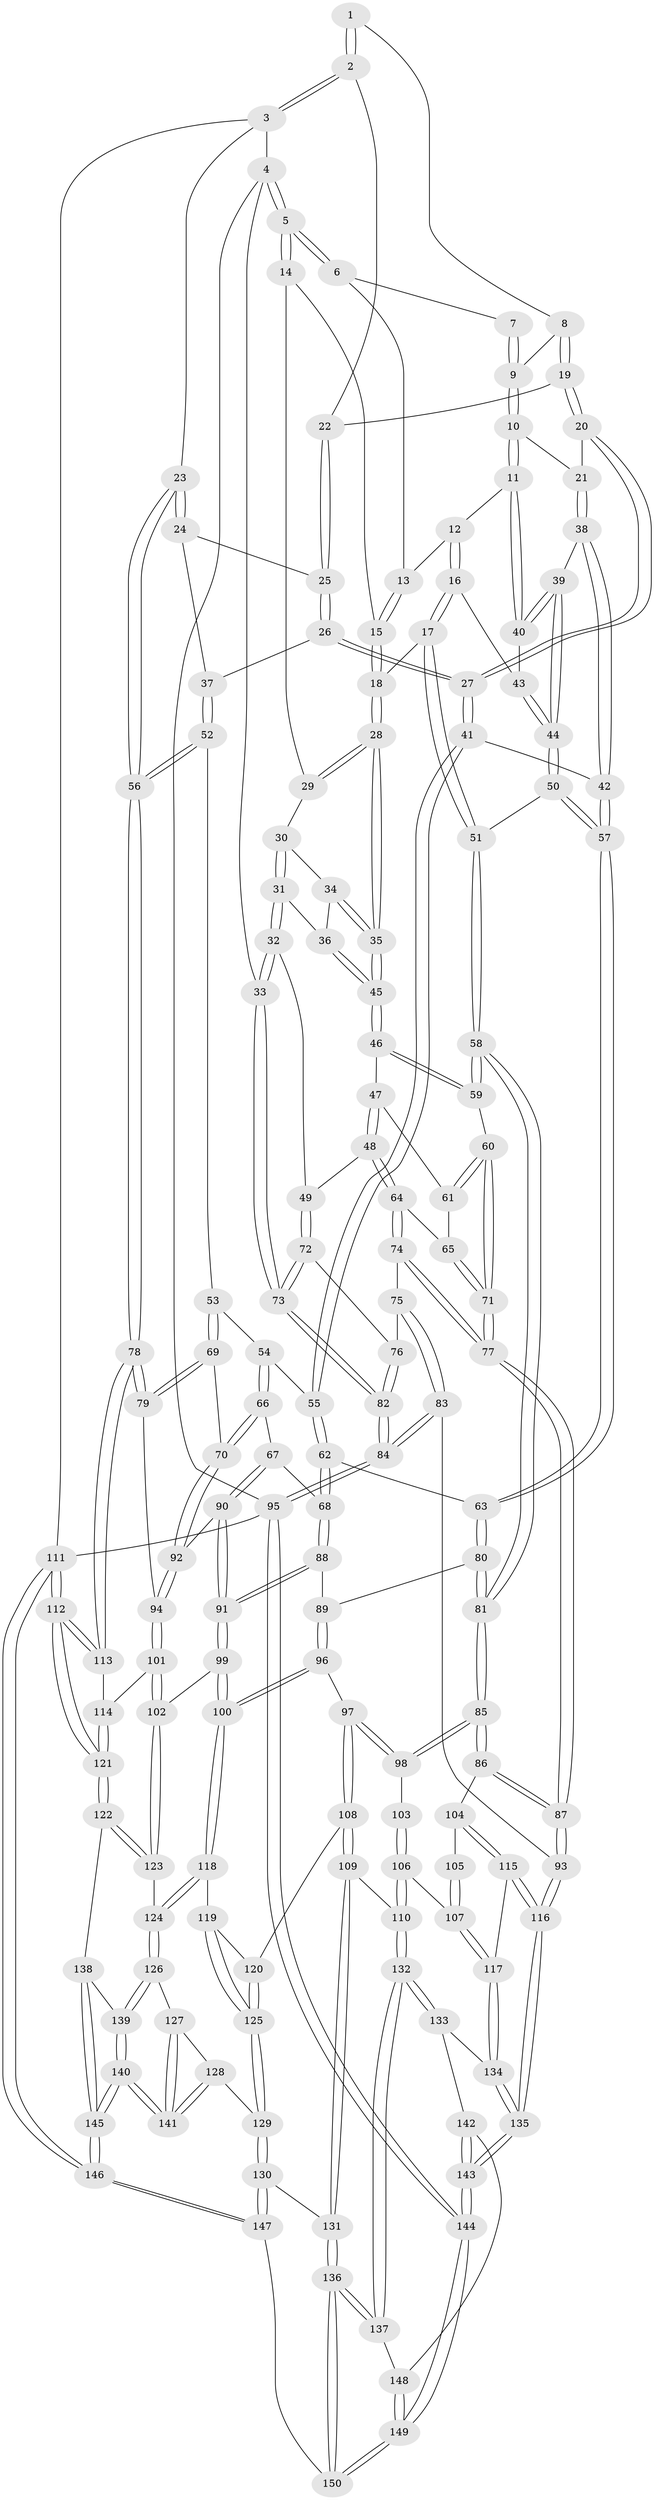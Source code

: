 // coarse degree distribution, {4: 0.4888888888888889, 6: 0.07777777777777778, 5: 0.35555555555555557, 3: 0.06666666666666667, 2: 0.011111111111111112}
// Generated by graph-tools (version 1.1) at 2025/52/02/27/25 19:52:38]
// undirected, 150 vertices, 372 edges
graph export_dot {
graph [start="1"]
  node [color=gray90,style=filled];
  1 [pos="+0.745139437259622+0"];
  2 [pos="+1+0"];
  3 [pos="+1+0"];
  4 [pos="+0+0"];
  5 [pos="+0+0"];
  6 [pos="+0.45204586459325546+0"];
  7 [pos="+0.4753800073600802+0"];
  8 [pos="+0.6899678283606177+0.061532330523433224"];
  9 [pos="+0.5867643465717717+0.037332214755934665"];
  10 [pos="+0.5487547217395515+0.1334043467631087"];
  11 [pos="+0.515764333614223+0.14183581810107845"];
  12 [pos="+0.4401736339698388+0"];
  13 [pos="+0.42946107577090337+0"];
  14 [pos="+0.014761935751537425+0"];
  15 [pos="+0.31027513527843775+0.07401543800200576"];
  16 [pos="+0.3828076780467786+0.20748098557520459"];
  17 [pos="+0.3408484974939233+0.21678623464980912"];
  18 [pos="+0.325026587292938+0.21514238935585173"];
  19 [pos="+0.7092687049215145+0.1101958050910804"];
  20 [pos="+0.7044504230351925+0.12645306217759508"];
  21 [pos="+0.6140546291679416+0.15481754858874555"];
  22 [pos="+0.8333127758137093+0.06562391097473348"];
  23 [pos="+1+0"];
  24 [pos="+0.9515336289172687+0.1542559900005617"];
  25 [pos="+0.8572067135427576+0.15255407809756943"];
  26 [pos="+0.8155195777433244+0.23019561771121885"];
  27 [pos="+0.7610149817923353+0.24527399864414307"];
  28 [pos="+0.2969050186050022+0.22782277077066182"];
  29 [pos="+0.02211185006384626+0"];
  30 [pos="+0.08032518863172489+0.11933534946412816"];
  31 [pos="+0.10398522646500717+0.24895791491502658"];
  32 [pos="+0.030924783979104503+0.3230594672073333"];
  33 [pos="+0+0.2694749289713385"];
  34 [pos="+0.13819127188515468+0.16497552606100732"];
  35 [pos="+0.2762799949346345+0.24848032212412946"];
  36 [pos="+0.18496364057075876+0.2534051481508832"];
  37 [pos="+0.9166424598050384+0.26993184867245307"];
  38 [pos="+0.6138648401097588+0.27808749696132734"];
  39 [pos="+0.5655527873565389+0.2705756864797255"];
  40 [pos="+0.48462401823935786+0.1782062304171559"];
  41 [pos="+0.7330575633295181+0.29857086836815"];
  42 [pos="+0.6383367837991824+0.29855379782297775"];
  43 [pos="+0.4078690316530781+0.2075749086589003"];
  44 [pos="+0.49603207472667327+0.3292086683632718"];
  45 [pos="+0.26504331040019086+0.26190340721016553"];
  46 [pos="+0.25856771124727734+0.2912226016457634"];
  47 [pos="+0.2494046820744099+0.3051075009934892"];
  48 [pos="+0.13436826386052864+0.38526496505345903"];
  49 [pos="+0.08184416443420423+0.38081249492599667"];
  50 [pos="+0.4906957686194057+0.39447003950728976"];
  51 [pos="+0.43278880645559487+0.41685538483847445"];
  52 [pos="+0.9881515513918049+0.36190707905627173"];
  53 [pos="+0.7944383999644418+0.3693198904274559"];
  54 [pos="+0.775245826621228+0.36369210615478587"];
  55 [pos="+0.7511362630245736+0.3475523464641514"];
  56 [pos="+1+0.46847257662968883"];
  57 [pos="+0.5686294353028993+0.4214202850347548"];
  58 [pos="+0.38721500076456145+0.4686122937884948"];
  59 [pos="+0.3821269313001402+0.46834874883927075"];
  60 [pos="+0.3176404417853781+0.4902968860562443"];
  61 [pos="+0.24729819092906757+0.402628874076585"];
  62 [pos="+0.6753297867066043+0.46664830442231997"];
  63 [pos="+0.6075574079940792+0.4812776502934356"];
  64 [pos="+0.16908240286068957+0.4332310702348329"];
  65 [pos="+0.20802045118385848+0.43800211301670844"];
  66 [pos="+0.7923883891167479+0.5269128257930059"];
  67 [pos="+0.7789911408613626+0.5319025929087721"];
  68 [pos="+0.7682884247975809+0.531553058935593"];
  69 [pos="+0.8862529595589613+0.5240864332928499"];
  70 [pos="+0.8726961316825584+0.5247555459238479"];
  71 [pos="+0.26897917649274056+0.5277765425664483"];
  72 [pos="+0.06729289497604964+0.4438596839656002"];
  73 [pos="+0+0.4656568431086185"];
  74 [pos="+0.1539016202812733+0.5371734234930843"];
  75 [pos="+0.07087169347034894+0.4880129377179685"];
  76 [pos="+0.06871275274474287+0.4848731109036195"];
  77 [pos="+0.2054502164824937+0.6157350127657114"];
  78 [pos="+1+0.4837385589213851"];
  79 [pos="+0.9342162057216635+0.5329255160682895"];
  80 [pos="+0.599521321974192+0.5050152275444272"];
  81 [pos="+0.4594800870857176+0.5932689216520892"];
  82 [pos="+0+0.5613107477561178"];
  83 [pos="+0+0.743387702093862"];
  84 [pos="+0+0.7330696283018368"];
  85 [pos="+0.45763435445606826+0.609574714789931"];
  86 [pos="+0.23290775811247738+0.6393270499328949"];
  87 [pos="+0.2048912111335099+0.6221440344238239"];
  88 [pos="+0.7013487758654362+0.599619437646553"];
  89 [pos="+0.6425031113130917+0.5976282613715476"];
  90 [pos="+0.7860712229724179+0.6464282400121869"];
  91 [pos="+0.7339135660854506+0.6552884779860834"];
  92 [pos="+0.7899694730298278+0.6487010075704754"];
  93 [pos="+0.02082078555621948+0.7522434110570024"];
  94 [pos="+0.8361200826141129+0.6785302246807327"];
  95 [pos="+0+1"];
  96 [pos="+0.6031941980529248+0.6898007521512195"];
  97 [pos="+0.4984342975756845+0.6728678249298893"];
  98 [pos="+0.46318633662944336+0.626998336300704"];
  99 [pos="+0.6994094448256456+0.720992799618579"];
  100 [pos="+0.6489159782287145+0.744456517072899"];
  101 [pos="+0.845637190590937+0.7369089164007069"];
  102 [pos="+0.8350982447760642+0.7532042124560602"];
  103 [pos="+0.4101008219458634+0.6758652530040673"];
  104 [pos="+0.24479102631977423+0.6553656041918081"];
  105 [pos="+0.36006928874433997+0.6975617647926704"];
  106 [pos="+0.3628102178342886+0.8132523974154481"];
  107 [pos="+0.3557216773505655+0.8126210788245904"];
  108 [pos="+0.46710251212473974+0.7947913794939956"];
  109 [pos="+0.4566691607430749+0.8067900369751896"];
  110 [pos="+0.3907722976104589+0.8209447874710385"];
  111 [pos="+1+1"];
  112 [pos="+1+1"];
  113 [pos="+1+0.589180938074354"];
  114 [pos="+0.9246653382205802+0.7284336815631223"];
  115 [pos="+0.2862636598117004+0.7464100576609953"];
  116 [pos="+0.1270836903196193+0.8780123747929032"];
  117 [pos="+0.3508594979667699+0.8130991647084755"];
  118 [pos="+0.6480528912523771+0.7573569330748652"];
  119 [pos="+0.6326858782212583+0.7863618719168122"];
  120 [pos="+0.4885189098776046+0.7970704585886088"];
  121 [pos="+0.9841522004510703+0.9201048335235171"];
  122 [pos="+0.931831366919253+0.9059197685263342"];
  123 [pos="+0.8289698964882173+0.8321682486648685"];
  124 [pos="+0.7828314490393339+0.8541845447297408"];
  125 [pos="+0.6190398077471125+0.8737175563549678"];
  126 [pos="+0.7765890410434673+0.8627465213224619"];
  127 [pos="+0.7435148220159448+0.8810084607612848"];
  128 [pos="+0.631814460971245+0.8950807054162773"];
  129 [pos="+0.6188731655291098+0.8917007062484504"];
  130 [pos="+0.6049162356737142+0.9049171278248624"];
  131 [pos="+0.5123188558015482+0.9015399910992125"];
  132 [pos="+0.41369734064146557+0.9712747058301293"];
  133 [pos="+0.32488148006693596+0.9197870588314486"];
  134 [pos="+0.3057047068723287+0.8567444496235522"];
  135 [pos="+0.14194785225738232+0.9017459531682307"];
  136 [pos="+0.4348199717708655+1"];
  137 [pos="+0.4260479355372998+0.9951165128275734"];
  138 [pos="+0.8367901416147379+0.9682461141688034"];
  139 [pos="+0.785735885523974+0.940537550589386"];
  140 [pos="+0.7301040248773218+1"];
  141 [pos="+0.7178310458484871+0.9823710717709854"];
  142 [pos="+0.3046147693958733+0.957520931544331"];
  143 [pos="+0.14490574315386004+0.933608411963279"];
  144 [pos="+0.11472215391671164+1"];
  145 [pos="+0.728750052992213+1"];
  146 [pos="+0.723334695197177+1"];
  147 [pos="+0.579317391010153+1"];
  148 [pos="+0.3083212148351614+0.9658151414284974"];
  149 [pos="+0.23323425569760414+1"];
  150 [pos="+0.4619247635716367+1"];
  1 -- 2;
  1 -- 2;
  1 -- 8;
  2 -- 3;
  2 -- 3;
  2 -- 22;
  3 -- 4;
  3 -- 23;
  3 -- 111;
  4 -- 5;
  4 -- 5;
  4 -- 33;
  4 -- 95;
  5 -- 6;
  5 -- 6;
  5 -- 14;
  5 -- 14;
  6 -- 7;
  6 -- 13;
  7 -- 9;
  7 -- 9;
  8 -- 9;
  8 -- 19;
  8 -- 19;
  9 -- 10;
  9 -- 10;
  10 -- 11;
  10 -- 11;
  10 -- 21;
  11 -- 12;
  11 -- 40;
  11 -- 40;
  12 -- 13;
  12 -- 16;
  12 -- 16;
  13 -- 15;
  13 -- 15;
  14 -- 15;
  14 -- 29;
  15 -- 18;
  15 -- 18;
  16 -- 17;
  16 -- 17;
  16 -- 43;
  17 -- 18;
  17 -- 51;
  17 -- 51;
  18 -- 28;
  18 -- 28;
  19 -- 20;
  19 -- 20;
  19 -- 22;
  20 -- 21;
  20 -- 27;
  20 -- 27;
  21 -- 38;
  21 -- 38;
  22 -- 25;
  22 -- 25;
  23 -- 24;
  23 -- 24;
  23 -- 56;
  23 -- 56;
  24 -- 25;
  24 -- 37;
  25 -- 26;
  25 -- 26;
  26 -- 27;
  26 -- 27;
  26 -- 37;
  27 -- 41;
  27 -- 41;
  28 -- 29;
  28 -- 29;
  28 -- 35;
  28 -- 35;
  29 -- 30;
  30 -- 31;
  30 -- 31;
  30 -- 34;
  31 -- 32;
  31 -- 32;
  31 -- 36;
  32 -- 33;
  32 -- 33;
  32 -- 49;
  33 -- 73;
  33 -- 73;
  34 -- 35;
  34 -- 35;
  34 -- 36;
  35 -- 45;
  35 -- 45;
  36 -- 45;
  36 -- 45;
  37 -- 52;
  37 -- 52;
  38 -- 39;
  38 -- 42;
  38 -- 42;
  39 -- 40;
  39 -- 40;
  39 -- 44;
  39 -- 44;
  40 -- 43;
  41 -- 42;
  41 -- 55;
  41 -- 55;
  42 -- 57;
  42 -- 57;
  43 -- 44;
  43 -- 44;
  44 -- 50;
  44 -- 50;
  45 -- 46;
  45 -- 46;
  46 -- 47;
  46 -- 59;
  46 -- 59;
  47 -- 48;
  47 -- 48;
  47 -- 61;
  48 -- 49;
  48 -- 64;
  48 -- 64;
  49 -- 72;
  49 -- 72;
  50 -- 51;
  50 -- 57;
  50 -- 57;
  51 -- 58;
  51 -- 58;
  52 -- 53;
  52 -- 56;
  52 -- 56;
  53 -- 54;
  53 -- 69;
  53 -- 69;
  54 -- 55;
  54 -- 66;
  54 -- 66;
  55 -- 62;
  55 -- 62;
  56 -- 78;
  56 -- 78;
  57 -- 63;
  57 -- 63;
  58 -- 59;
  58 -- 59;
  58 -- 81;
  58 -- 81;
  59 -- 60;
  60 -- 61;
  60 -- 61;
  60 -- 71;
  60 -- 71;
  61 -- 65;
  62 -- 63;
  62 -- 68;
  62 -- 68;
  63 -- 80;
  63 -- 80;
  64 -- 65;
  64 -- 74;
  64 -- 74;
  65 -- 71;
  65 -- 71;
  66 -- 67;
  66 -- 70;
  66 -- 70;
  67 -- 68;
  67 -- 90;
  67 -- 90;
  68 -- 88;
  68 -- 88;
  69 -- 70;
  69 -- 79;
  69 -- 79;
  70 -- 92;
  70 -- 92;
  71 -- 77;
  71 -- 77;
  72 -- 73;
  72 -- 73;
  72 -- 76;
  73 -- 82;
  73 -- 82;
  74 -- 75;
  74 -- 77;
  74 -- 77;
  75 -- 76;
  75 -- 83;
  75 -- 83;
  76 -- 82;
  76 -- 82;
  77 -- 87;
  77 -- 87;
  78 -- 79;
  78 -- 79;
  78 -- 113;
  78 -- 113;
  79 -- 94;
  80 -- 81;
  80 -- 81;
  80 -- 89;
  81 -- 85;
  81 -- 85;
  82 -- 84;
  82 -- 84;
  83 -- 84;
  83 -- 84;
  83 -- 93;
  84 -- 95;
  84 -- 95;
  85 -- 86;
  85 -- 86;
  85 -- 98;
  85 -- 98;
  86 -- 87;
  86 -- 87;
  86 -- 104;
  87 -- 93;
  87 -- 93;
  88 -- 89;
  88 -- 91;
  88 -- 91;
  89 -- 96;
  89 -- 96;
  90 -- 91;
  90 -- 91;
  90 -- 92;
  91 -- 99;
  91 -- 99;
  92 -- 94;
  92 -- 94;
  93 -- 116;
  93 -- 116;
  94 -- 101;
  94 -- 101;
  95 -- 144;
  95 -- 144;
  95 -- 111;
  96 -- 97;
  96 -- 100;
  96 -- 100;
  97 -- 98;
  97 -- 98;
  97 -- 108;
  97 -- 108;
  98 -- 103;
  99 -- 100;
  99 -- 100;
  99 -- 102;
  100 -- 118;
  100 -- 118;
  101 -- 102;
  101 -- 102;
  101 -- 114;
  102 -- 123;
  102 -- 123;
  103 -- 106;
  103 -- 106;
  104 -- 105;
  104 -- 115;
  104 -- 115;
  105 -- 107;
  105 -- 107;
  106 -- 107;
  106 -- 110;
  106 -- 110;
  107 -- 117;
  107 -- 117;
  108 -- 109;
  108 -- 109;
  108 -- 120;
  109 -- 110;
  109 -- 131;
  109 -- 131;
  110 -- 132;
  110 -- 132;
  111 -- 112;
  111 -- 112;
  111 -- 146;
  111 -- 146;
  112 -- 113;
  112 -- 113;
  112 -- 121;
  112 -- 121;
  113 -- 114;
  114 -- 121;
  114 -- 121;
  115 -- 116;
  115 -- 116;
  115 -- 117;
  116 -- 135;
  116 -- 135;
  117 -- 134;
  117 -- 134;
  118 -- 119;
  118 -- 124;
  118 -- 124;
  119 -- 120;
  119 -- 125;
  119 -- 125;
  120 -- 125;
  120 -- 125;
  121 -- 122;
  121 -- 122;
  122 -- 123;
  122 -- 123;
  122 -- 138;
  123 -- 124;
  124 -- 126;
  124 -- 126;
  125 -- 129;
  125 -- 129;
  126 -- 127;
  126 -- 139;
  126 -- 139;
  127 -- 128;
  127 -- 141;
  127 -- 141;
  128 -- 129;
  128 -- 141;
  128 -- 141;
  129 -- 130;
  129 -- 130;
  130 -- 131;
  130 -- 147;
  130 -- 147;
  131 -- 136;
  131 -- 136;
  132 -- 133;
  132 -- 133;
  132 -- 137;
  132 -- 137;
  133 -- 134;
  133 -- 142;
  134 -- 135;
  134 -- 135;
  135 -- 143;
  135 -- 143;
  136 -- 137;
  136 -- 137;
  136 -- 150;
  136 -- 150;
  137 -- 148;
  138 -- 139;
  138 -- 145;
  138 -- 145;
  139 -- 140;
  139 -- 140;
  140 -- 141;
  140 -- 141;
  140 -- 145;
  140 -- 145;
  142 -- 143;
  142 -- 143;
  142 -- 148;
  143 -- 144;
  143 -- 144;
  144 -- 149;
  144 -- 149;
  145 -- 146;
  145 -- 146;
  146 -- 147;
  146 -- 147;
  147 -- 150;
  148 -- 149;
  148 -- 149;
  149 -- 150;
  149 -- 150;
}

